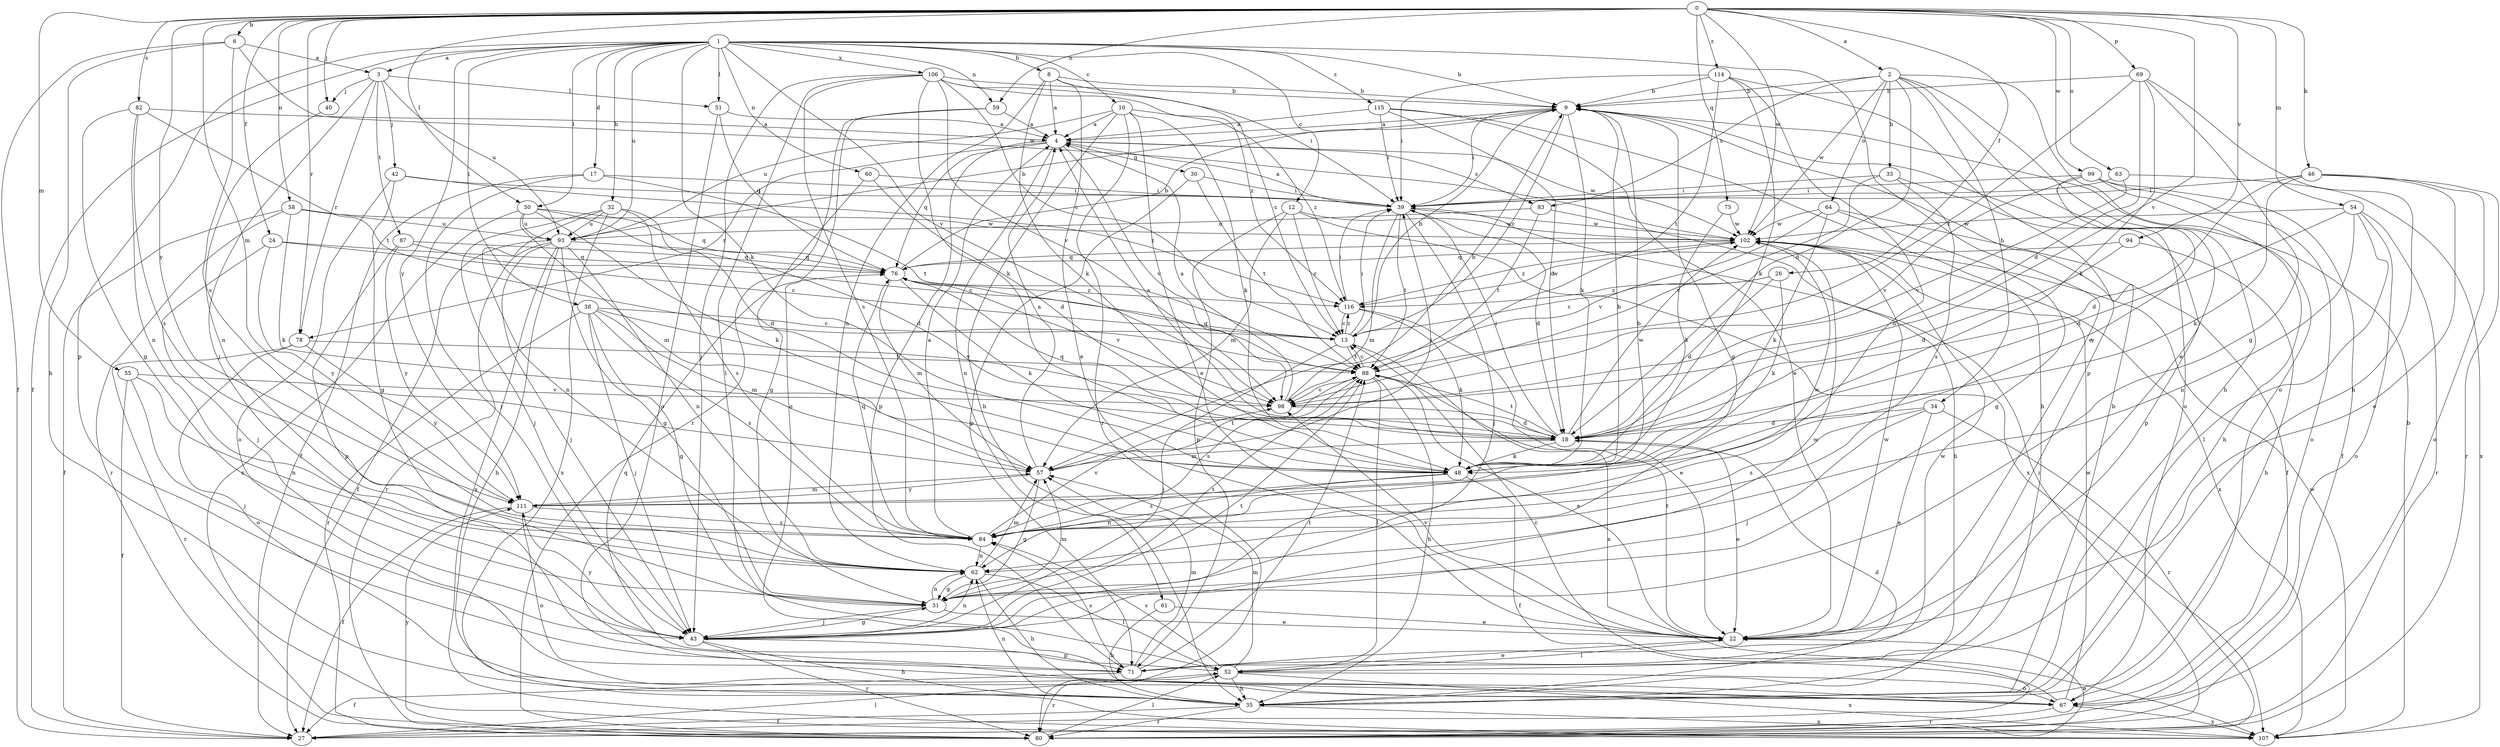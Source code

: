 strict digraph  {
0;
1;
2;
3;
4;
6;
8;
9;
10;
12;
13;
17;
18;
22;
24;
26;
27;
30;
31;
32;
33;
34;
35;
38;
39;
40;
42;
43;
46;
48;
50;
51;
52;
54;
55;
57;
58;
59;
60;
61;
62;
63;
64;
67;
69;
71;
75;
76;
78;
80;
82;
83;
84;
87;
88;
93;
94;
98;
99;
102;
106;
107;
111;
114;
115;
116;
0 -> 2  [label=a];
0 -> 6  [label=b];
0 -> 24  [label=f];
0 -> 26  [label=f];
0 -> 40  [label=j];
0 -> 46  [label=k];
0 -> 50  [label=l];
0 -> 54  [label=m];
0 -> 55  [label=m];
0 -> 57  [label=m];
0 -> 58  [label=n];
0 -> 59  [label=n];
0 -> 63  [label=o];
0 -> 69  [label=p];
0 -> 75  [label=q];
0 -> 78  [label=r];
0 -> 82  [label=s];
0 -> 94  [label=v];
0 -> 98  [label=v];
0 -> 99  [label=w];
0 -> 102  [label=w];
0 -> 111  [label=y];
0 -> 114  [label=z];
1 -> 3  [label=a];
1 -> 8  [label=b];
1 -> 9  [label=b];
1 -> 10  [label=c];
1 -> 12  [label=c];
1 -> 17  [label=d];
1 -> 22  [label=e];
1 -> 27  [label=f];
1 -> 32  [label=h];
1 -> 38  [label=i];
1 -> 48  [label=k];
1 -> 50  [label=l];
1 -> 51  [label=l];
1 -> 59  [label=n];
1 -> 60  [label=n];
1 -> 71  [label=p];
1 -> 93  [label=u];
1 -> 98  [label=v];
1 -> 106  [label=x];
1 -> 111  [label=y];
1 -> 115  [label=z];
2 -> 9  [label=b];
2 -> 18  [label=d];
2 -> 22  [label=e];
2 -> 33  [label=h];
2 -> 34  [label=h];
2 -> 35  [label=h];
2 -> 64  [label=o];
2 -> 67  [label=o];
2 -> 83  [label=s];
2 -> 102  [label=w];
3 -> 40  [label=j];
3 -> 42  [label=j];
3 -> 43  [label=j];
3 -> 51  [label=l];
3 -> 78  [label=r];
3 -> 87  [label=t];
3 -> 93  [label=u];
4 -> 30  [label=g];
4 -> 61  [label=n];
4 -> 71  [label=p];
4 -> 76  [label=q];
4 -> 78  [label=r];
4 -> 83  [label=s];
4 -> 98  [label=v];
4 -> 102  [label=w];
6 -> 3  [label=a];
6 -> 27  [label=f];
6 -> 35  [label=h];
6 -> 84  [label=s];
6 -> 102  [label=w];
8 -> 4  [label=a];
8 -> 9  [label=b];
8 -> 13  [label=c];
8 -> 22  [label=e];
8 -> 48  [label=k];
8 -> 62  [label=n];
9 -> 4  [label=a];
9 -> 13  [label=c];
9 -> 31  [label=g];
9 -> 39  [label=i];
9 -> 48  [label=k];
9 -> 67  [label=o];
10 -> 4  [label=a];
10 -> 22  [label=e];
10 -> 35  [label=h];
10 -> 48  [label=k];
10 -> 80  [label=r];
10 -> 93  [label=u];
10 -> 116  [label=z];
12 -> 13  [label=c];
12 -> 57  [label=m];
12 -> 71  [label=p];
12 -> 102  [label=w];
12 -> 107  [label=x];
13 -> 9  [label=b];
13 -> 39  [label=i];
13 -> 43  [label=j];
13 -> 88  [label=t];
13 -> 107  [label=x];
13 -> 116  [label=z];
17 -> 27  [label=f];
17 -> 39  [label=i];
17 -> 43  [label=j];
17 -> 88  [label=t];
18 -> 4  [label=a];
18 -> 22  [label=e];
18 -> 39  [label=i];
18 -> 48  [label=k];
18 -> 57  [label=m];
18 -> 76  [label=q];
18 -> 88  [label=t];
18 -> 102  [label=w];
22 -> 52  [label=l];
22 -> 88  [label=t];
22 -> 98  [label=v];
22 -> 102  [label=w];
24 -> 13  [label=c];
24 -> 43  [label=j];
24 -> 76  [label=q];
24 -> 111  [label=y];
26 -> 13  [label=c];
26 -> 18  [label=d];
26 -> 48  [label=k];
26 -> 116  [label=z];
27 -> 52  [label=l];
30 -> 39  [label=i];
30 -> 71  [label=p];
30 -> 88  [label=t];
31 -> 22  [label=e];
31 -> 43  [label=j];
31 -> 57  [label=m];
31 -> 62  [label=n];
31 -> 88  [label=t];
32 -> 18  [label=d];
32 -> 43  [label=j];
32 -> 62  [label=n];
32 -> 84  [label=s];
32 -> 93  [label=u];
32 -> 107  [label=x];
33 -> 39  [label=i];
33 -> 71  [label=p];
33 -> 84  [label=s];
33 -> 98  [label=v];
34 -> 18  [label=d];
34 -> 22  [label=e];
34 -> 43  [label=j];
34 -> 80  [label=r];
34 -> 84  [label=s];
35 -> 9  [label=b];
35 -> 18  [label=d];
35 -> 27  [label=f];
35 -> 62  [label=n];
35 -> 80  [label=r];
35 -> 107  [label=x];
38 -> 13  [label=c];
38 -> 31  [label=g];
38 -> 43  [label=j];
38 -> 57  [label=m];
38 -> 80  [label=r];
38 -> 84  [label=s];
38 -> 98  [label=v];
39 -> 4  [label=a];
39 -> 18  [label=d];
39 -> 43  [label=j];
39 -> 57  [label=m];
39 -> 88  [label=t];
39 -> 102  [label=w];
40 -> 62  [label=n];
42 -> 31  [label=g];
42 -> 39  [label=i];
42 -> 67  [label=o];
42 -> 116  [label=z];
43 -> 31  [label=g];
43 -> 35  [label=h];
43 -> 62  [label=n];
43 -> 71  [label=p];
43 -> 80  [label=r];
43 -> 88  [label=t];
43 -> 102  [label=w];
43 -> 111  [label=y];
46 -> 18  [label=d];
46 -> 22  [label=e];
46 -> 39  [label=i];
46 -> 48  [label=k];
46 -> 67  [label=o];
46 -> 80  [label=r];
48 -> 27  [label=f];
48 -> 62  [label=n];
48 -> 84  [label=s];
50 -> 18  [label=d];
50 -> 48  [label=k];
50 -> 57  [label=m];
50 -> 76  [label=q];
50 -> 93  [label=u];
50 -> 107  [label=x];
51 -> 4  [label=a];
51 -> 67  [label=o];
51 -> 76  [label=q];
52 -> 22  [label=e];
52 -> 35  [label=h];
52 -> 57  [label=m];
52 -> 67  [label=o];
52 -> 76  [label=q];
52 -> 80  [label=r];
52 -> 84  [label=s];
52 -> 107  [label=x];
54 -> 18  [label=d];
54 -> 52  [label=l];
54 -> 62  [label=n];
54 -> 67  [label=o];
54 -> 80  [label=r];
54 -> 102  [label=w];
55 -> 27  [label=f];
55 -> 43  [label=j];
55 -> 62  [label=n];
55 -> 98  [label=v];
57 -> 4  [label=a];
57 -> 31  [label=g];
57 -> 39  [label=i];
57 -> 88  [label=t];
57 -> 111  [label=y];
58 -> 27  [label=f];
58 -> 48  [label=k];
58 -> 80  [label=r];
58 -> 93  [label=u];
58 -> 102  [label=w];
59 -> 4  [label=a];
59 -> 67  [label=o];
59 -> 80  [label=r];
60 -> 18  [label=d];
60 -> 31  [label=g];
60 -> 39  [label=i];
61 -> 22  [label=e];
61 -> 35  [label=h];
62 -> 31  [label=g];
62 -> 35  [label=h];
62 -> 52  [label=l];
62 -> 57  [label=m];
63 -> 39  [label=i];
63 -> 98  [label=v];
63 -> 107  [label=x];
64 -> 27  [label=f];
64 -> 31  [label=g];
64 -> 48  [label=k];
64 -> 98  [label=v];
64 -> 102  [label=w];
67 -> 13  [label=c];
67 -> 80  [label=r];
67 -> 102  [label=w];
67 -> 107  [label=x];
69 -> 9  [label=b];
69 -> 18  [label=d];
69 -> 31  [label=g];
69 -> 35  [label=h];
69 -> 48  [label=k];
69 -> 88  [label=t];
71 -> 27  [label=f];
71 -> 57  [label=m];
71 -> 84  [label=s];
71 -> 88  [label=t];
71 -> 102  [label=w];
75 -> 48  [label=k];
75 -> 102  [label=w];
76 -> 9  [label=b];
76 -> 48  [label=k];
76 -> 57  [label=m];
76 -> 98  [label=v];
76 -> 116  [label=z];
78 -> 67  [label=o];
78 -> 80  [label=r];
78 -> 88  [label=t];
78 -> 111  [label=y];
80 -> 22  [label=e];
80 -> 39  [label=i];
80 -> 52  [label=l];
80 -> 111  [label=y];
82 -> 4  [label=a];
82 -> 31  [label=g];
82 -> 62  [label=n];
82 -> 84  [label=s];
82 -> 88  [label=t];
83 -> 35  [label=h];
83 -> 88  [label=t];
83 -> 93  [label=u];
84 -> 4  [label=a];
84 -> 9  [label=b];
84 -> 62  [label=n];
84 -> 76  [label=q];
84 -> 98  [label=v];
84 -> 102  [label=w];
87 -> 13  [label=c];
87 -> 71  [label=p];
87 -> 76  [label=q];
87 -> 111  [label=y];
88 -> 13  [label=c];
88 -> 22  [label=e];
88 -> 35  [label=h];
88 -> 52  [label=l];
88 -> 76  [label=q];
88 -> 84  [label=s];
88 -> 98  [label=v];
93 -> 9  [label=b];
93 -> 27  [label=f];
93 -> 31  [label=g];
93 -> 35  [label=h];
93 -> 43  [label=j];
93 -> 62  [label=n];
93 -> 76  [label=q];
93 -> 80  [label=r];
93 -> 107  [label=x];
94 -> 18  [label=d];
94 -> 35  [label=h];
94 -> 76  [label=q];
98 -> 4  [label=a];
98 -> 9  [label=b];
98 -> 18  [label=d];
99 -> 27  [label=f];
99 -> 35  [label=h];
99 -> 39  [label=i];
99 -> 67  [label=o];
99 -> 98  [label=v];
99 -> 111  [label=y];
102 -> 76  [label=q];
102 -> 107  [label=x];
102 -> 116  [label=z];
106 -> 9  [label=b];
106 -> 13  [label=c];
106 -> 39  [label=i];
106 -> 43  [label=j];
106 -> 48  [label=k];
106 -> 52  [label=l];
106 -> 84  [label=s];
106 -> 98  [label=v];
106 -> 116  [label=z];
107 -> 9  [label=b];
107 -> 102  [label=w];
111 -> 9  [label=b];
111 -> 27  [label=f];
111 -> 57  [label=m];
111 -> 67  [label=o];
111 -> 84  [label=s];
114 -> 9  [label=b];
114 -> 39  [label=i];
114 -> 48  [label=k];
114 -> 62  [label=n];
114 -> 71  [label=p];
114 -> 88  [label=t];
115 -> 4  [label=a];
115 -> 18  [label=d];
115 -> 22  [label=e];
115 -> 35  [label=h];
115 -> 39  [label=i];
116 -> 13  [label=c];
116 -> 22  [label=e];
116 -> 39  [label=i];
116 -> 48  [label=k];
116 -> 102  [label=w];
}
